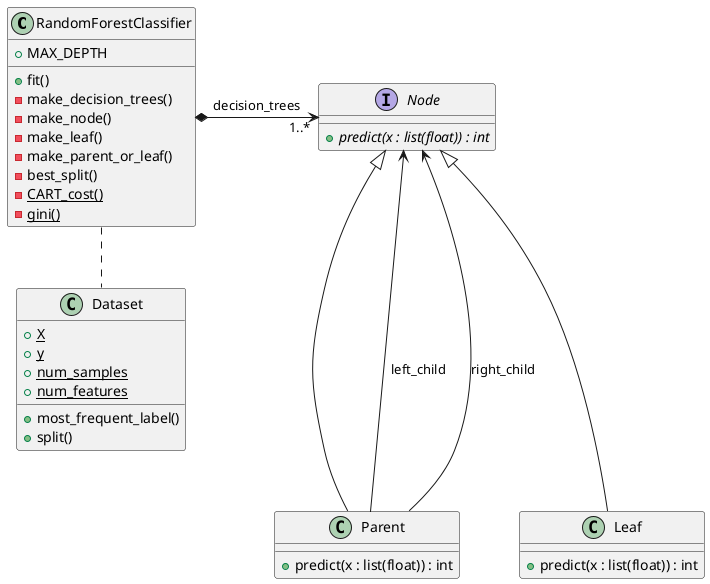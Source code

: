 @startuml
class RandomForestClassifier {
+MAX_DEPTH
+fit()
-make_decision_trees()
-make_node()
-make_leaf()
-make_parent_or_leaf()
-best_split()
- {static}CART_cost()
- {static}gini()
}

interface Node {
{abstract} +predict(x : list(float)) : int
}

class Leaf {
+predict(x : list(float)) : int
}

class Parent {
+predict(x : list(float)) : int
}

class Dataset {
+ {static}X
+ {static}y
+ {static}num_samples
+ {static}num_features

+ most_frequent_label()
+split()
}

RandomForestClassifier *-right-> "1..*" Node : decision_trees
Leaf -up--|> Node
Parent -up--|> Node
Parent ---> Node : left_child
Parent ---> Node : right_child
RandomForestClassifier .down. Dataset

@enduml